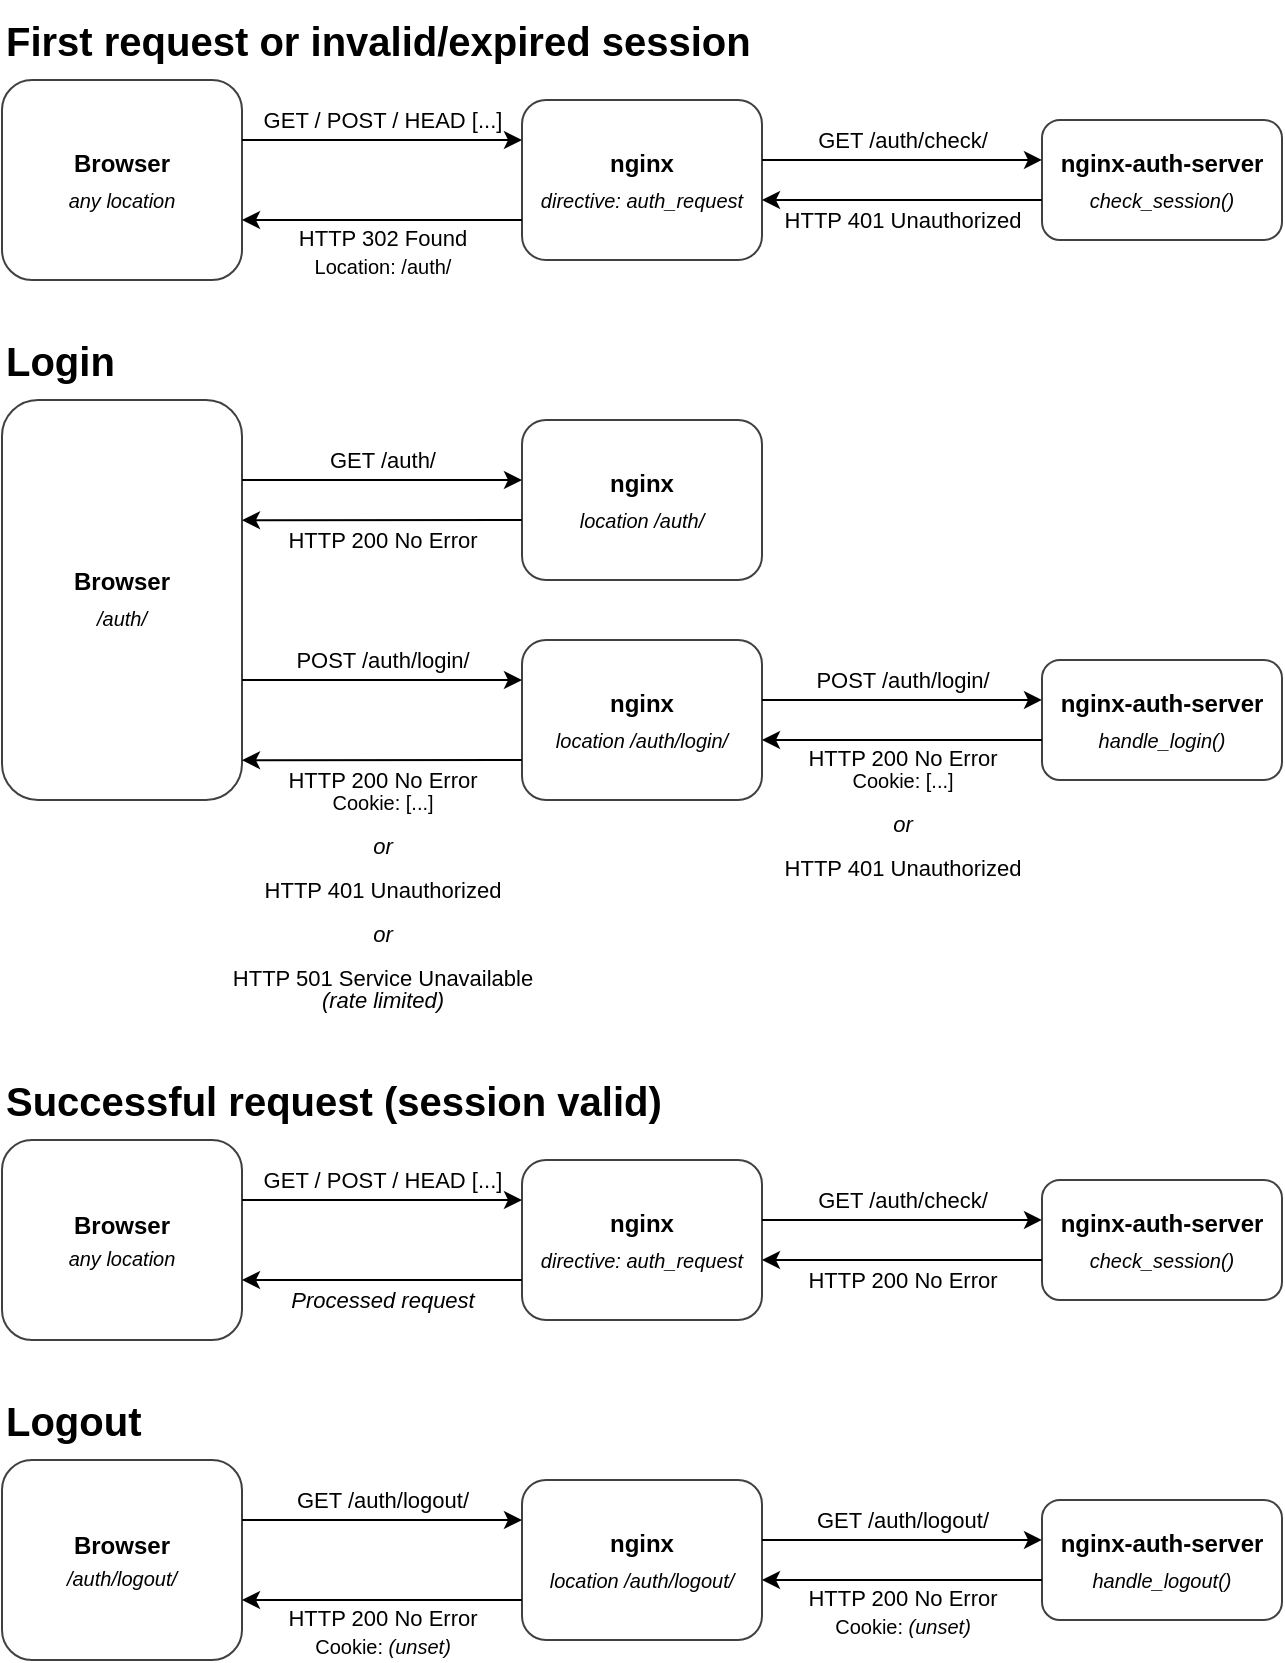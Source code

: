 <mxfile version="26.2.14">
  <diagram name="Seite-1" id="NgYuw2YVm1CqWaHEaC4b">
    <mxGraphModel dx="1099" dy="915" grid="0" gridSize="10" guides="1" tooltips="1" connect="1" arrows="1" fold="1" page="1" pageScale="1" pageWidth="827" pageHeight="1169" background="none" math="0" shadow="0">
      <root>
        <mxCell id="0" />
        <mxCell id="1" parent="0" />
        <mxCell id="RallTQ6Tu8Bq6Qe83JXk-1" value="&lt;div style=&quot;line-height: 150%;&quot;&gt;&lt;div&gt;&lt;b&gt;Browser&lt;/b&gt;&lt;/div&gt;&lt;div&gt;&lt;i&gt;&lt;font style=&quot;font-size: 10px; line-height: 150%;&quot;&gt;any location&lt;/font&gt;&lt;/i&gt;&lt;/div&gt;&lt;/div&gt;" style="rounded=1;whiteSpace=wrap;html=1;labelBackgroundColor=none;fillColor=default;fillStyle=auto;shadow=0;opacity=75;" parent="1" vertex="1">
          <mxGeometry y="40" width="120" height="100" as="geometry" />
        </mxCell>
        <mxCell id="RallTQ6Tu8Bq6Qe83JXk-2" value="" style="endArrow=classic;html=1;rounded=0;entryX=0;entryY=0.25;entryDx=0;entryDy=0;exitX=1;exitY=0.3;exitDx=0;exitDy=0;exitPerimeter=0;labelBackgroundColor=none;" parent="1" source="RallTQ6Tu8Bq6Qe83JXk-1" target="OzbAN5umfe2tvdXRKAje-3" edge="1">
          <mxGeometry width="50" height="50" relative="1" as="geometry">
            <mxPoint x="130" y="70" as="sourcePoint" />
            <mxPoint x="240" y="70" as="targetPoint" />
          </mxGeometry>
        </mxCell>
        <mxCell id="RallTQ6Tu8Bq6Qe83JXk-3" value="GET / POST / HEAD [...]" style="edgeLabel;html=1;align=center;verticalAlign=middle;resizable=0;points=[];labelBackgroundColor=none;" parent="RallTQ6Tu8Bq6Qe83JXk-2" vertex="1" connectable="0">
          <mxGeometry relative="1" as="geometry">
            <mxPoint y="-10" as="offset" />
          </mxGeometry>
        </mxCell>
        <mxCell id="OzbAN5umfe2tvdXRKAje-3" value="&lt;div style=&quot;line-height: 150%;&quot;&gt;&lt;div&gt;&lt;div&gt;&lt;b&gt;nginx&lt;/b&gt;&lt;/div&gt;&lt;div&gt;&lt;i&gt;&lt;font style=&quot;font-size: 10px; line-height: 150%;&quot;&gt;directive: auth_request&lt;/font&gt;&lt;/i&gt;&lt;/div&gt;&lt;/div&gt;&lt;/div&gt;" style="rounded=1;whiteSpace=wrap;html=1;labelBackgroundColor=none;shadow=0;opacity=75;" parent="1" vertex="1">
          <mxGeometry x="260" y="50" width="120" height="80" as="geometry" />
        </mxCell>
        <mxCell id="OzbAN5umfe2tvdXRKAje-4" value="&lt;div style=&quot;line-height: 150%;&quot;&gt;&lt;div&gt;&lt;b&gt;nginx-auth-server&lt;/b&gt;&lt;br&gt;&lt;div&gt;&lt;i&gt;&lt;font style=&quot;font-size: 10px; line-height: 150%;&quot;&gt;check_session()&lt;/font&gt;&lt;/i&gt;&lt;/div&gt;&lt;/div&gt;&lt;/div&gt;" style="rounded=1;whiteSpace=wrap;html=1;labelBackgroundColor=none;shadow=0;opacity=75;" parent="1" vertex="1">
          <mxGeometry x="520" y="60" width="120" height="60" as="geometry" />
        </mxCell>
        <mxCell id="OzbAN5umfe2tvdXRKAje-5" value="" style="endArrow=classic;html=1;rounded=0;entryX=0;entryY=0.333;entryDx=0;entryDy=0;entryPerimeter=0;exitX=1;exitY=0.375;exitDx=0;exitDy=0;exitPerimeter=0;labelBackgroundColor=none;shadow=0;" parent="1" source="OzbAN5umfe2tvdXRKAje-3" target="OzbAN5umfe2tvdXRKAje-4" edge="1">
          <mxGeometry width="50" height="50" relative="1" as="geometry">
            <mxPoint x="390" y="80" as="sourcePoint" />
            <mxPoint x="490" y="79.5" as="targetPoint" />
          </mxGeometry>
        </mxCell>
        <mxCell id="OzbAN5umfe2tvdXRKAje-6" value="GET /auth/check/" style="edgeLabel;html=1;align=center;verticalAlign=middle;resizable=0;points=[];labelBackgroundColor=none;" parent="OzbAN5umfe2tvdXRKAje-5" vertex="1" connectable="0">
          <mxGeometry relative="1" as="geometry">
            <mxPoint y="-10" as="offset" />
          </mxGeometry>
        </mxCell>
        <mxCell id="OzbAN5umfe2tvdXRKAje-7" value="First request or invalid/expired session" style="text;strokeColor=none;fillColor=none;html=1;fontSize=20;fontStyle=1;verticalAlign=middle;align=left;labelBackgroundColor=none;" parent="1" vertex="1">
          <mxGeometry width="460" height="40" as="geometry" />
        </mxCell>
        <mxCell id="OzbAN5umfe2tvdXRKAje-9" value="" style="endArrow=classic;html=1;rounded=0;entryX=1;entryY=0.625;entryDx=0;entryDy=0;entryPerimeter=0;exitX=0;exitY=0.667;exitDx=0;exitDy=0;exitPerimeter=0;labelBackgroundColor=none;shadow=0;" parent="1" source="OzbAN5umfe2tvdXRKAje-4" target="OzbAN5umfe2tvdXRKAje-3" edge="1">
          <mxGeometry width="50" height="50" relative="1" as="geometry">
            <mxPoint x="480" y="100" as="sourcePoint" />
            <mxPoint x="370" y="100" as="targetPoint" />
          </mxGeometry>
        </mxCell>
        <mxCell id="OzbAN5umfe2tvdXRKAje-10" value="HTTP 401 Unauthorized" style="edgeLabel;html=1;align=center;verticalAlign=middle;resizable=0;points=[];labelBackgroundColor=none;" parent="OzbAN5umfe2tvdXRKAje-9" vertex="1" connectable="0">
          <mxGeometry y="10" relative="1" as="geometry">
            <mxPoint as="offset" />
          </mxGeometry>
        </mxCell>
        <mxCell id="OzbAN5umfe2tvdXRKAje-11" value="" style="endArrow=classic;html=1;rounded=0;exitX=0;exitY=0.75;exitDx=0;exitDy=0;entryX=1;entryY=0.7;entryDx=0;entryDy=0;entryPerimeter=0;labelBackgroundColor=none;shadow=0;" parent="1" source="OzbAN5umfe2tvdXRKAje-3" target="RallTQ6Tu8Bq6Qe83JXk-1" edge="1">
          <mxGeometry width="50" height="50" relative="1" as="geometry">
            <mxPoint x="250" y="110" as="sourcePoint" />
            <mxPoint x="130" y="110" as="targetPoint" />
          </mxGeometry>
        </mxCell>
        <mxCell id="OzbAN5umfe2tvdXRKAje-12" value="&lt;div&gt;HTTP 302 Found&lt;/div&gt;&lt;div&gt;&lt;font style=&quot;font-size: 10px;&quot;&gt;Location: /auth/&lt;/font&gt;&lt;/div&gt;" style="edgeLabel;html=1;align=center;verticalAlign=middle;resizable=0;points=[];labelBackgroundColor=none;" parent="OzbAN5umfe2tvdXRKAje-11" vertex="1" connectable="0">
          <mxGeometry y="16" relative="1" as="geometry">
            <mxPoint as="offset" />
          </mxGeometry>
        </mxCell>
        <mxCell id="OzbAN5umfe2tvdXRKAje-13" value="&lt;div style=&quot;line-height: 150%;&quot;&gt;&lt;div&gt;&lt;b&gt;Browser&lt;/b&gt;&lt;/div&gt;&lt;div&gt;&lt;font style=&quot;font-size: 10px;&quot;&gt;&lt;i&gt;/auth/&lt;/i&gt;&lt;/font&gt;&lt;/div&gt;&lt;/div&gt;" style="rounded=1;whiteSpace=wrap;html=1;labelBackgroundColor=none;shadow=0;opacity=75;" parent="1" vertex="1">
          <mxGeometry y="200" width="120" height="200" as="geometry" />
        </mxCell>
        <mxCell id="OzbAN5umfe2tvdXRKAje-14" value="" style="endArrow=classic;html=1;rounded=0;entryX=0;entryY=0.25;entryDx=0;entryDy=0;labelBackgroundColor=none;shadow=0;" parent="1" edge="1">
          <mxGeometry width="50" height="50" relative="1" as="geometry">
            <mxPoint x="120" y="240" as="sourcePoint" />
            <mxPoint x="260.0" y="240" as="targetPoint" />
          </mxGeometry>
        </mxCell>
        <mxCell id="OzbAN5umfe2tvdXRKAje-15" value="GET /auth/" style="edgeLabel;html=1;align=center;verticalAlign=middle;resizable=0;points=[];labelBackgroundColor=none;" parent="OzbAN5umfe2tvdXRKAje-14" vertex="1" connectable="0">
          <mxGeometry relative="1" as="geometry">
            <mxPoint y="-10" as="offset" />
          </mxGeometry>
        </mxCell>
        <mxCell id="OzbAN5umfe2tvdXRKAje-16" value="&lt;div style=&quot;line-height: 150%;&quot;&gt;&lt;div&gt;&lt;div&gt;&lt;b&gt;nginx&lt;/b&gt;&lt;/div&gt;&lt;div&gt;&lt;i&gt;&lt;font style=&quot;font-size: 10px; line-height: 150%;&quot;&gt;location /auth/&lt;/font&gt;&lt;/i&gt;&lt;/div&gt;&lt;/div&gt;&lt;/div&gt;" style="rounded=1;whiteSpace=wrap;html=1;labelBackgroundColor=none;gradientColor=none;strokeColor=default;shadow=0;opacity=75;" parent="1" vertex="1">
          <mxGeometry x="260" y="210" width="120" height="80" as="geometry" />
        </mxCell>
        <mxCell id="OzbAN5umfe2tvdXRKAje-20" value="&lt;div&gt;Login&lt;/div&gt;" style="text;strokeColor=none;fillColor=none;html=1;fontSize=20;fontStyle=1;verticalAlign=middle;align=left;labelBackgroundColor=none;" parent="1" vertex="1">
          <mxGeometry y="160" width="460" height="40" as="geometry" />
        </mxCell>
        <mxCell id="OzbAN5umfe2tvdXRKAje-23" value="" style="endArrow=classic;html=1;rounded=0;exitX=0;exitY=0.5;exitDx=0;exitDy=0;entryX=1;entryY=0.313;entryDx=0;entryDy=0;entryPerimeter=0;labelBackgroundColor=none;shadow=0;" parent="1" edge="1">
          <mxGeometry width="50" height="50" relative="1" as="geometry">
            <mxPoint x="260" y="260" as="sourcePoint" />
            <mxPoint x="120.0" y="260.08" as="targetPoint" />
          </mxGeometry>
        </mxCell>
        <mxCell id="OzbAN5umfe2tvdXRKAje-24" value="&lt;div&gt;HTTP 200 No Error&lt;/div&gt;" style="edgeLabel;html=1;align=center;verticalAlign=middle;resizable=0;points=[];labelBackgroundColor=none;" parent="OzbAN5umfe2tvdXRKAje-23" vertex="1" connectable="0">
          <mxGeometry y="10" relative="1" as="geometry">
            <mxPoint as="offset" />
          </mxGeometry>
        </mxCell>
        <mxCell id="OzbAN5umfe2tvdXRKAje-26" value="&lt;div style=&quot;line-height: 150%;&quot;&gt;&lt;div&gt;&lt;div&gt;&lt;b&gt;nginx&lt;/b&gt;&lt;/div&gt;&lt;div&gt;&lt;i&gt;&lt;font style=&quot;font-size: 10px; line-height: 150%;&quot;&gt;location /auth/login/&lt;/font&gt;&lt;/i&gt;&lt;/div&gt;&lt;/div&gt;&lt;/div&gt;" style="rounded=1;whiteSpace=wrap;html=1;labelBackgroundColor=none;shadow=0;opacity=75;" parent="1" vertex="1">
          <mxGeometry x="260" y="320" width="120" height="80" as="geometry" />
        </mxCell>
        <mxCell id="OzbAN5umfe2tvdXRKAje-27" value="&lt;div style=&quot;line-height: 150%;&quot;&gt;&lt;div&gt;&lt;b&gt;nginx-auth-server&lt;/b&gt;&lt;br&gt;&lt;div&gt;&lt;i&gt;&lt;font style=&quot;font-size: 10px; line-height: 150%;&quot;&gt;handle_login()&lt;/font&gt;&lt;/i&gt;&lt;/div&gt;&lt;/div&gt;&lt;/div&gt;" style="rounded=1;whiteSpace=wrap;html=1;labelBackgroundColor=none;shadow=0;opacity=75;" parent="1" vertex="1">
          <mxGeometry x="520" y="330" width="120" height="60" as="geometry" />
        </mxCell>
        <mxCell id="OzbAN5umfe2tvdXRKAje-28" value="" style="endArrow=classic;html=1;rounded=0;entryX=0;entryY=0.333;entryDx=0;entryDy=0;entryPerimeter=0;exitX=1;exitY=0.375;exitDx=0;exitDy=0;exitPerimeter=0;labelBackgroundColor=none;shadow=0;" parent="1" source="OzbAN5umfe2tvdXRKAje-26" target="OzbAN5umfe2tvdXRKAje-27" edge="1">
          <mxGeometry width="50" height="50" relative="1" as="geometry">
            <mxPoint x="390" y="350" as="sourcePoint" />
            <mxPoint x="490" y="349.5" as="targetPoint" />
          </mxGeometry>
        </mxCell>
        <mxCell id="OzbAN5umfe2tvdXRKAje-29" value="POST /auth/login/" style="edgeLabel;html=1;align=center;verticalAlign=middle;resizable=0;points=[];labelBackgroundColor=none;" parent="OzbAN5umfe2tvdXRKAje-28" vertex="1" connectable="0">
          <mxGeometry relative="1" as="geometry">
            <mxPoint y="-10" as="offset" />
          </mxGeometry>
        </mxCell>
        <mxCell id="OzbAN5umfe2tvdXRKAje-30" value="" style="endArrow=classic;html=1;rounded=0;entryX=1;entryY=0.625;entryDx=0;entryDy=0;entryPerimeter=0;exitX=0;exitY=0.667;exitDx=0;exitDy=0;exitPerimeter=0;labelBackgroundColor=none;shadow=0;" parent="1" source="OzbAN5umfe2tvdXRKAje-27" target="OzbAN5umfe2tvdXRKAje-26" edge="1">
          <mxGeometry width="50" height="50" relative="1" as="geometry">
            <mxPoint x="480" y="370" as="sourcePoint" />
            <mxPoint x="370" y="370" as="targetPoint" />
          </mxGeometry>
        </mxCell>
        <mxCell id="OzbAN5umfe2tvdXRKAje-31" value="&lt;div style=&quot;line-height: 100%;&quot;&gt;&lt;div&gt;&lt;div&gt;HTTP 200 No Error&lt;/div&gt;&lt;div&gt;&lt;font style=&quot;font-size: 10px;&quot;&gt;Cookie: [...]&lt;/font&gt;&lt;/div&gt;&lt;div&gt;&lt;i&gt;&lt;br&gt;&lt;/i&gt;&lt;/div&gt;&lt;div&gt;&lt;i&gt;or&lt;/i&gt;&lt;/div&gt;&lt;div&gt;&lt;i&gt;&lt;br&gt;&lt;/i&gt;&lt;/div&gt;&lt;div&gt;HTTP 401 Unauthorized&lt;/div&gt;&lt;/div&gt;&lt;/div&gt;" style="edgeLabel;html=1;align=center;verticalAlign=middle;resizable=0;points=[];labelBackgroundColor=none;" parent="OzbAN5umfe2tvdXRKAje-30" vertex="1" connectable="0">
          <mxGeometry y="36" relative="1" as="geometry">
            <mxPoint as="offset" />
          </mxGeometry>
        </mxCell>
        <mxCell id="OzbAN5umfe2tvdXRKAje-32" value="" style="endArrow=classic;html=1;rounded=0;entryX=0;entryY=0.25;entryDx=0;entryDy=0;labelBackgroundColor=none;shadow=0;" parent="1" edge="1">
          <mxGeometry width="50" height="50" relative="1" as="geometry">
            <mxPoint x="120" y="340" as="sourcePoint" />
            <mxPoint x="260.0" y="340" as="targetPoint" />
          </mxGeometry>
        </mxCell>
        <mxCell id="OzbAN5umfe2tvdXRKAje-33" value="POST /auth/login/" style="edgeLabel;html=1;align=center;verticalAlign=middle;resizable=0;points=[];labelBackgroundColor=none;" parent="OzbAN5umfe2tvdXRKAje-32" vertex="1" connectable="0">
          <mxGeometry relative="1" as="geometry">
            <mxPoint y="-10" as="offset" />
          </mxGeometry>
        </mxCell>
        <mxCell id="OzbAN5umfe2tvdXRKAje-34" value="" style="endArrow=classic;html=1;rounded=0;exitX=0;exitY=0.5;exitDx=0;exitDy=0;entryX=1;entryY=0.313;entryDx=0;entryDy=0;entryPerimeter=0;labelBackgroundColor=none;shadow=0;flowAnimation=0;" parent="1" edge="1">
          <mxGeometry width="50" height="50" relative="1" as="geometry">
            <mxPoint x="260" y="380" as="sourcePoint" />
            <mxPoint x="120.0" y="380.08" as="targetPoint" />
          </mxGeometry>
        </mxCell>
        <mxCell id="OzbAN5umfe2tvdXRKAje-35" value="&lt;div style=&quot;line-height: 100%;&quot;&gt;&lt;div&gt;HTTP 200 No Error&lt;/div&gt;&lt;div&gt;&lt;font style=&quot;font-size: 10px;&quot;&gt;Cookie: [...]&lt;/font&gt;&lt;font style=&quot;font-size: 10px;&quot;&gt;&lt;br&gt;&lt;/font&gt;&lt;/div&gt;&lt;div&gt;&lt;i&gt;&lt;br&gt;&lt;/i&gt;&lt;/div&gt;&lt;div&gt;&lt;i&gt;or&lt;/i&gt;&lt;/div&gt;&lt;div&gt;&lt;i&gt;&lt;br&gt;&lt;/i&gt;&lt;/div&gt;&lt;div&gt;HTTP 401 Unauthorized&lt;/div&gt;&lt;div&gt;&lt;i&gt;&lt;br&gt;&lt;/i&gt;&lt;/div&gt;&lt;div&gt;&lt;i&gt;or&lt;/i&gt;&lt;/div&gt;&lt;div&gt;&lt;i&gt;&lt;br&gt;&lt;/i&gt;&lt;/div&gt;&lt;div&gt;HTTP 501 Service Unavailable&lt;/div&gt;&lt;div&gt;&lt;i&gt;(rate limited)&lt;/i&gt;&lt;/div&gt;&lt;/div&gt;" style="edgeLabel;html=1;align=center;verticalAlign=middle;resizable=0;points=[];labelBackgroundColor=none;" parent="OzbAN5umfe2tvdXRKAje-34" vertex="1" connectable="0">
          <mxGeometry y="65" relative="1" as="geometry">
            <mxPoint as="offset" />
          </mxGeometry>
        </mxCell>
        <mxCell id="OzbAN5umfe2tvdXRKAje-38" value="&lt;div style=&quot;line-height: 150%;&quot;&gt;&lt;div&gt;&lt;b&gt;Browser&lt;/b&gt;&lt;/div&gt;&lt;/div&gt;&lt;div&gt;&lt;i&gt;&lt;font style=&quot;font-size: 10px;&quot;&gt;any location&lt;/font&gt;&lt;/i&gt;&lt;/div&gt;" style="rounded=1;whiteSpace=wrap;html=1;labelBackgroundColor=none;shadow=0;opacity=75;" parent="1" vertex="1">
          <mxGeometry y="570" width="120" height="100" as="geometry" />
        </mxCell>
        <mxCell id="OzbAN5umfe2tvdXRKAje-39" value="" style="endArrow=classic;html=1;rounded=0;entryX=0;entryY=0.25;entryDx=0;entryDy=0;exitX=1;exitY=0.3;exitDx=0;exitDy=0;exitPerimeter=0;labelBackgroundColor=none;shadow=0;" parent="1" source="OzbAN5umfe2tvdXRKAje-38" target="OzbAN5umfe2tvdXRKAje-41" edge="1">
          <mxGeometry width="50" height="50" relative="1" as="geometry">
            <mxPoint x="130" y="600" as="sourcePoint" />
            <mxPoint x="240" y="600" as="targetPoint" />
          </mxGeometry>
        </mxCell>
        <mxCell id="OzbAN5umfe2tvdXRKAje-40" value="GET / POST / HEAD [...]" style="edgeLabel;html=1;align=center;verticalAlign=middle;resizable=0;points=[];labelBackgroundColor=none;" parent="OzbAN5umfe2tvdXRKAje-39" vertex="1" connectable="0">
          <mxGeometry relative="1" as="geometry">
            <mxPoint y="-10" as="offset" />
          </mxGeometry>
        </mxCell>
        <mxCell id="OzbAN5umfe2tvdXRKAje-41" value="&lt;div style=&quot;line-height: 150%;&quot;&gt;&lt;div&gt;&lt;div&gt;&lt;b&gt;nginx&lt;/b&gt;&lt;/div&gt;&lt;div&gt;&lt;i&gt;&lt;font style=&quot;font-size: 10px; line-height: 150%;&quot;&gt;directive: auth_request&lt;/font&gt;&lt;/i&gt;&lt;/div&gt;&lt;/div&gt;&lt;/div&gt;" style="rounded=1;whiteSpace=wrap;html=1;labelBackgroundColor=none;shadow=0;opacity=75;" parent="1" vertex="1">
          <mxGeometry x="260" y="580" width="120" height="80" as="geometry" />
        </mxCell>
        <mxCell id="OzbAN5umfe2tvdXRKAje-42" value="&lt;div style=&quot;line-height: 150%;&quot;&gt;&lt;div&gt;&lt;b&gt;nginx-auth-server&lt;/b&gt;&lt;br&gt;&lt;div&gt;&lt;i&gt;&lt;font style=&quot;font-size: 10px; line-height: 150%;&quot;&gt;check_session()&lt;/font&gt;&lt;/i&gt;&lt;/div&gt;&lt;/div&gt;&lt;/div&gt;" style="rounded=1;whiteSpace=wrap;html=1;labelBackgroundColor=none;shadow=0;opacity=75;" parent="1" vertex="1">
          <mxGeometry x="520" y="590" width="120" height="60" as="geometry" />
        </mxCell>
        <mxCell id="OzbAN5umfe2tvdXRKAje-43" value="" style="endArrow=classic;html=1;rounded=0;entryX=0;entryY=0.333;entryDx=0;entryDy=0;entryPerimeter=0;exitX=1;exitY=0.375;exitDx=0;exitDy=0;exitPerimeter=0;labelBackgroundColor=none;shadow=0;" parent="1" source="OzbAN5umfe2tvdXRKAje-41" target="OzbAN5umfe2tvdXRKAje-42" edge="1">
          <mxGeometry width="50" height="50" relative="1" as="geometry">
            <mxPoint x="390" y="610" as="sourcePoint" />
            <mxPoint x="490" y="609.5" as="targetPoint" />
          </mxGeometry>
        </mxCell>
        <mxCell id="OzbAN5umfe2tvdXRKAje-44" value="GET /auth/check/" style="edgeLabel;html=1;align=center;verticalAlign=middle;resizable=0;points=[];labelBackgroundColor=none;" parent="OzbAN5umfe2tvdXRKAje-43" vertex="1" connectable="0">
          <mxGeometry relative="1" as="geometry">
            <mxPoint y="-10" as="offset" />
          </mxGeometry>
        </mxCell>
        <mxCell id="OzbAN5umfe2tvdXRKAje-45" value="Successful request (session valid)" style="text;strokeColor=none;fillColor=none;html=1;fontSize=20;fontStyle=1;verticalAlign=middle;align=left;labelBackgroundColor=none;" parent="1" vertex="1">
          <mxGeometry y="530" width="460" height="40" as="geometry" />
        </mxCell>
        <mxCell id="OzbAN5umfe2tvdXRKAje-46" value="" style="endArrow=classic;html=1;rounded=0;entryX=1;entryY=0.625;entryDx=0;entryDy=0;entryPerimeter=0;exitX=0;exitY=0.667;exitDx=0;exitDy=0;exitPerimeter=0;labelBackgroundColor=none;shadow=0;" parent="1" source="OzbAN5umfe2tvdXRKAje-42" target="OzbAN5umfe2tvdXRKAje-41" edge="1">
          <mxGeometry width="50" height="50" relative="1" as="geometry">
            <mxPoint x="480" y="630" as="sourcePoint" />
            <mxPoint x="370" y="630" as="targetPoint" />
          </mxGeometry>
        </mxCell>
        <mxCell id="OzbAN5umfe2tvdXRKAje-47" value="HTTP 200 No Error" style="edgeLabel;html=1;align=center;verticalAlign=middle;resizable=0;points=[];labelBackgroundColor=none;" parent="OzbAN5umfe2tvdXRKAje-46" vertex="1" connectable="0">
          <mxGeometry y="10" relative="1" as="geometry">
            <mxPoint as="offset" />
          </mxGeometry>
        </mxCell>
        <mxCell id="OzbAN5umfe2tvdXRKAje-48" value="" style="endArrow=classic;html=1;rounded=0;exitX=0;exitY=0.75;exitDx=0;exitDy=0;entryX=1;entryY=0.7;entryDx=0;entryDy=0;entryPerimeter=0;labelBackgroundColor=none;shadow=0;" parent="1" source="OzbAN5umfe2tvdXRKAje-41" target="OzbAN5umfe2tvdXRKAje-38" edge="1">
          <mxGeometry width="50" height="50" relative="1" as="geometry">
            <mxPoint x="250" y="640" as="sourcePoint" />
            <mxPoint x="130" y="640" as="targetPoint" />
          </mxGeometry>
        </mxCell>
        <mxCell id="OzbAN5umfe2tvdXRKAje-49" value="Processed request" style="edgeLabel;html=1;align=center;verticalAlign=middle;resizable=0;points=[];fontStyle=2;labelBackgroundColor=none;" parent="OzbAN5umfe2tvdXRKAje-48" vertex="1" connectable="0">
          <mxGeometry y="10" relative="1" as="geometry">
            <mxPoint as="offset" />
          </mxGeometry>
        </mxCell>
        <mxCell id="2D67FL0-L3QXiqsqjlzO-1" value="&lt;div style=&quot;line-height: 150%;&quot;&gt;&lt;div&gt;&lt;b&gt;Browser&lt;/b&gt;&lt;/div&gt;&lt;/div&gt;&lt;div&gt;&lt;i&gt;&lt;font style=&quot;font-size: 10px;&quot;&gt;/auth/logout/&lt;/font&gt;&lt;/i&gt;&lt;/div&gt;" style="rounded=1;whiteSpace=wrap;html=1;labelBackgroundColor=none;shadow=0;opacity=75;" vertex="1" parent="1">
          <mxGeometry y="730" width="120" height="100" as="geometry" />
        </mxCell>
        <mxCell id="2D67FL0-L3QXiqsqjlzO-2" value="" style="endArrow=classic;html=1;rounded=0;entryX=0;entryY=0.25;entryDx=0;entryDy=0;exitX=1;exitY=0.3;exitDx=0;exitDy=0;exitPerimeter=0;labelBackgroundColor=none;shadow=0;" edge="1" parent="1" source="2D67FL0-L3QXiqsqjlzO-1" target="2D67FL0-L3QXiqsqjlzO-4">
          <mxGeometry width="50" height="50" relative="1" as="geometry">
            <mxPoint x="130" y="760" as="sourcePoint" />
            <mxPoint x="240" y="760" as="targetPoint" />
          </mxGeometry>
        </mxCell>
        <mxCell id="2D67FL0-L3QXiqsqjlzO-3" value="&lt;div&gt;GET /auth/logout/&lt;/div&gt;" style="edgeLabel;html=1;align=center;verticalAlign=middle;resizable=0;points=[];labelBackgroundColor=none;" vertex="1" connectable="0" parent="2D67FL0-L3QXiqsqjlzO-2">
          <mxGeometry relative="1" as="geometry">
            <mxPoint y="-10" as="offset" />
          </mxGeometry>
        </mxCell>
        <mxCell id="2D67FL0-L3QXiqsqjlzO-4" value="&lt;div style=&quot;line-height: 150%;&quot;&gt;&lt;div&gt;&lt;div&gt;&lt;b&gt;nginx&lt;/b&gt;&lt;/div&gt;&lt;div&gt;&lt;i&gt;&lt;font style=&quot;font-size: 10px; line-height: 150%;&quot;&gt;location /auth/logout/&lt;/font&gt;&lt;/i&gt;&lt;/div&gt;&lt;/div&gt;&lt;/div&gt;" style="rounded=1;whiteSpace=wrap;html=1;labelBackgroundColor=none;shadow=0;opacity=75;" vertex="1" parent="1">
          <mxGeometry x="260" y="740" width="120" height="80" as="geometry" />
        </mxCell>
        <mxCell id="2D67FL0-L3QXiqsqjlzO-5" value="&lt;div style=&quot;line-height: 150%;&quot;&gt;&lt;div&gt;&lt;b&gt;nginx-auth-server&lt;/b&gt;&lt;br&gt;&lt;div&gt;&lt;i&gt;&lt;font style=&quot;font-size: 10px; line-height: 150%;&quot;&gt;handle_logout()&lt;/font&gt;&lt;/i&gt;&lt;/div&gt;&lt;/div&gt;&lt;/div&gt;" style="rounded=1;whiteSpace=wrap;html=1;labelBackgroundColor=none;shadow=0;opacity=75;" vertex="1" parent="1">
          <mxGeometry x="520" y="750" width="120" height="60" as="geometry" />
        </mxCell>
        <mxCell id="2D67FL0-L3QXiqsqjlzO-6" value="" style="endArrow=classic;html=1;rounded=0;entryX=0;entryY=0.333;entryDx=0;entryDy=0;entryPerimeter=0;exitX=1;exitY=0.375;exitDx=0;exitDy=0;exitPerimeter=0;labelBackgroundColor=none;shadow=0;" edge="1" parent="1" source="2D67FL0-L3QXiqsqjlzO-4" target="2D67FL0-L3QXiqsqjlzO-5">
          <mxGeometry width="50" height="50" relative="1" as="geometry">
            <mxPoint x="390" y="770" as="sourcePoint" />
            <mxPoint x="490" y="769.5" as="targetPoint" />
          </mxGeometry>
        </mxCell>
        <mxCell id="2D67FL0-L3QXiqsqjlzO-7" value="GET /auth/logout/" style="edgeLabel;html=1;align=center;verticalAlign=middle;resizable=0;points=[];labelBackgroundColor=none;" vertex="1" connectable="0" parent="2D67FL0-L3QXiqsqjlzO-6">
          <mxGeometry relative="1" as="geometry">
            <mxPoint y="-10" as="offset" />
          </mxGeometry>
        </mxCell>
        <mxCell id="2D67FL0-L3QXiqsqjlzO-8" value="&lt;div&gt;Logout&lt;/div&gt;" style="text;strokeColor=none;fillColor=none;html=1;fontSize=20;fontStyle=1;verticalAlign=middle;align=left;labelBackgroundColor=none;" vertex="1" parent="1">
          <mxGeometry y="690" width="460" height="40" as="geometry" />
        </mxCell>
        <mxCell id="2D67FL0-L3QXiqsqjlzO-9" value="" style="endArrow=classic;html=1;rounded=0;entryX=1;entryY=0.625;entryDx=0;entryDy=0;entryPerimeter=0;exitX=0;exitY=0.667;exitDx=0;exitDy=0;exitPerimeter=0;labelBackgroundColor=none;shadow=0;" edge="1" parent="1" source="2D67FL0-L3QXiqsqjlzO-5" target="2D67FL0-L3QXiqsqjlzO-4">
          <mxGeometry width="50" height="50" relative="1" as="geometry">
            <mxPoint x="480" y="790" as="sourcePoint" />
            <mxPoint x="370" y="790" as="targetPoint" />
          </mxGeometry>
        </mxCell>
        <mxCell id="2D67FL0-L3QXiqsqjlzO-10" value="&lt;div&gt;HTTP 200 No Error&lt;/div&gt;&lt;font style=&quot;font-size: 10px;&quot;&gt;Cookie:&lt;i&gt; (unset)&lt;/i&gt;&lt;/font&gt;" style="edgeLabel;html=1;align=center;verticalAlign=middle;resizable=0;points=[];labelBackgroundColor=none;" vertex="1" connectable="0" parent="2D67FL0-L3QXiqsqjlzO-9">
          <mxGeometry y="16" relative="1" as="geometry">
            <mxPoint as="offset" />
          </mxGeometry>
        </mxCell>
        <mxCell id="2D67FL0-L3QXiqsqjlzO-11" value="" style="endArrow=classic;html=1;rounded=0;exitX=0;exitY=0.75;exitDx=0;exitDy=0;entryX=1;entryY=0.7;entryDx=0;entryDy=0;entryPerimeter=0;labelBackgroundColor=none;shadow=0;" edge="1" parent="1" source="2D67FL0-L3QXiqsqjlzO-4" target="2D67FL0-L3QXiqsqjlzO-1">
          <mxGeometry width="50" height="50" relative="1" as="geometry">
            <mxPoint x="250" y="800" as="sourcePoint" />
            <mxPoint x="130" y="800" as="targetPoint" />
          </mxGeometry>
        </mxCell>
        <mxCell id="2D67FL0-L3QXiqsqjlzO-12" value="&lt;div&gt;HTTP 200 No Error&lt;/div&gt;&lt;div&gt;&lt;font style=&quot;font-size: 10px;&quot;&gt;Cookie: &lt;i&gt;(unset)&lt;/i&gt;&lt;/font&gt;&lt;/div&gt;" style="edgeLabel;html=1;align=center;verticalAlign=middle;resizable=0;points=[];fontStyle=0;labelBackgroundColor=none;" vertex="1" connectable="0" parent="2D67FL0-L3QXiqsqjlzO-11">
          <mxGeometry y="16" relative="1" as="geometry">
            <mxPoint as="offset" />
          </mxGeometry>
        </mxCell>
      </root>
    </mxGraphModel>
  </diagram>
</mxfile>
